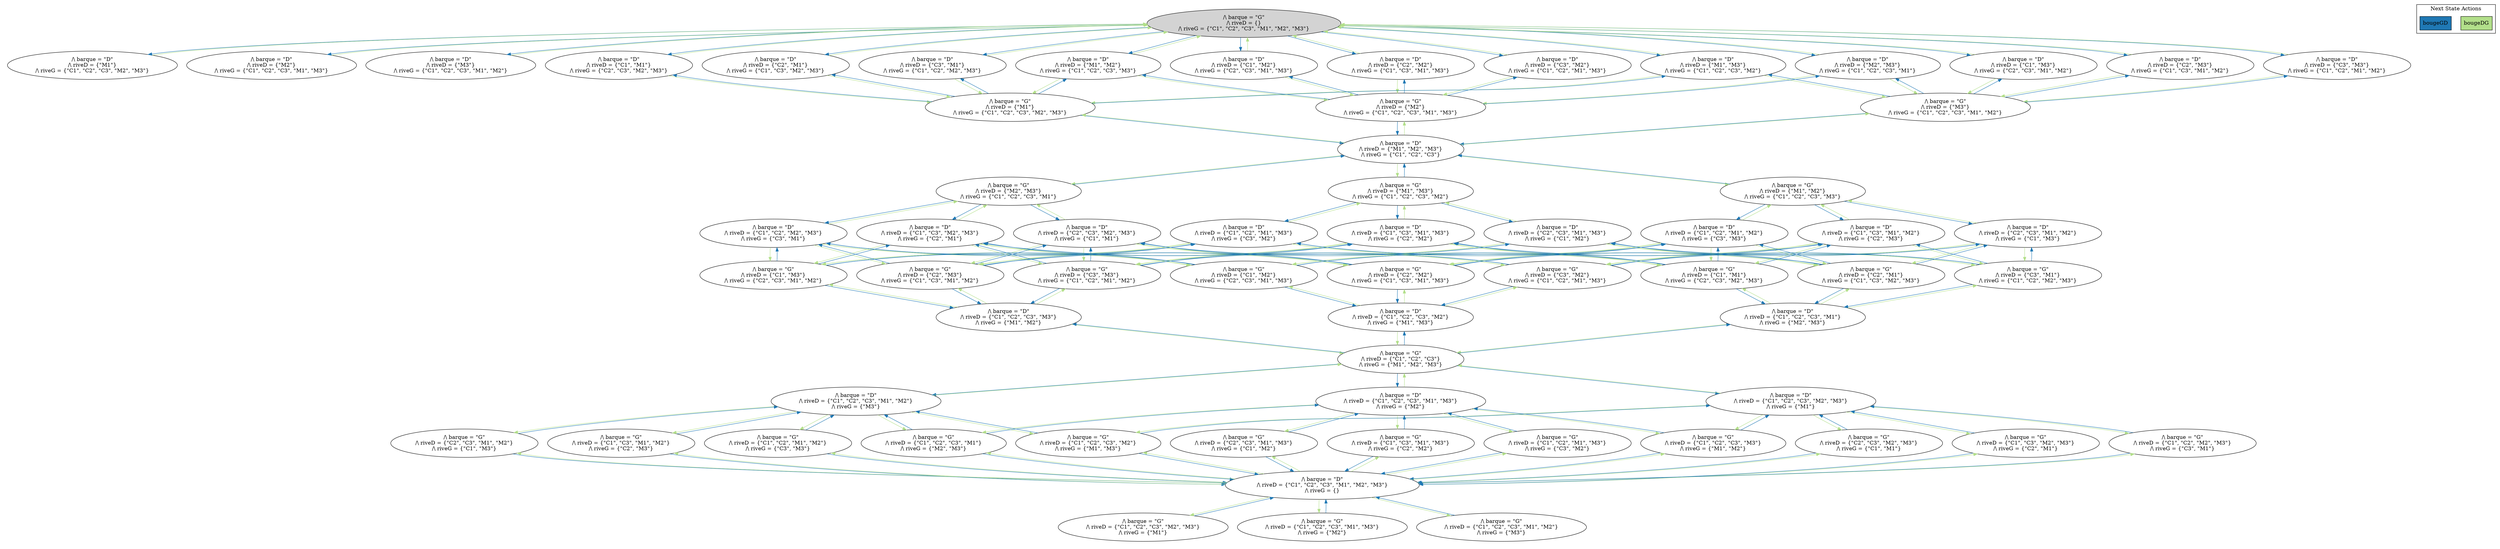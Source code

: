 strict digraph DiskGraph {
edge [colorscheme="paired12"]
nodesep=0.35;
subgraph cluster_graph {
color="white";
-6601581011503090288 [label="/\\ barque = \"G\"\n/\\ riveD = {}\n/\\ riveG = {\"C1\", \"C2\", \"C3\", \"M1\", \"M2\", \"M3\"}",style = filled]
-6601581011503090288 -> 2125463023998704170 [label="",color="2",fontcolor="2"];
2125463023998704170 [label="/\\ barque = \"D\"\n/\\ riveD = {\"M1\"}\n/\\ riveG = {\"C1\", \"C2\", \"C3\", \"M2\", \"M3\"}"];
-6601581011503090288 -> 3467796236491099820 [label="",color="2",fontcolor="2"];
3467796236491099820 [label="/\\ barque = \"D\"\n/\\ riveD = {\"M2\"}\n/\\ riveG = {\"C1\", \"C2\", \"C3\", \"M1\", \"M3\"}"];
2125463023998704170 -> -6601581011503090288 [label="",color="3",fontcolor="3"];
-6601581011503090288 -> 692787555284147709 [label="",color="2",fontcolor="2"];
692787555284147709 [label="/\\ barque = \"D\"\n/\\ riveD = {\"M3\"}\n/\\ riveG = {\"C1\", \"C2\", \"C3\", \"M1\", \"M2\"}"];
-6601581011503090288 -> 2388905755762996682 [label="",color="2",fontcolor="2"];
2388905755762996682 [label="/\\ barque = \"D\"\n/\\ riveD = {\"C1\", \"M1\"}\n/\\ riveG = {\"C2\", \"C3\", \"M2\", \"M3\"}"];
-6601581011503090288 -> -7692309835733524029 [label="",color="2",fontcolor="2"];
-7692309835733524029 [label="/\\ barque = \"D\"\n/\\ riveD = {\"C1\", \"M2\"}\n/\\ riveG = {\"C2\", \"C3\", \"M1\", \"M3\"}"];
-6601581011503090288 -> 463371576276768850 [label="",color="2",fontcolor="2"];
463371576276768850 [label="/\\ barque = \"D\"\n/\\ riveD = {\"C1\", \"M3\"}\n/\\ riveG = {\"C2\", \"C3\", \"M1\", \"M2\"}"];
3467796236491099820 -> -6601581011503090288 [label="",color="3",fontcolor="3"];
-6601581011503090288 -> -6217079017023172415 [label="",color="2",fontcolor="2"];
-6217079017023172415 [label="/\\ barque = \"D\"\n/\\ riveD = {\"C2\", \"M1\"}\n/\\ riveG = {\"C1\", \"C3\", \"M2\", \"M3\"}"];
-6601581011503090288 -> 2134717526338372808 [label="",color="2",fontcolor="2"];
2134717526338372808 [label="/\\ barque = \"D\"\n/\\ riveD = {\"C2\", \"M2\"}\n/\\ riveG = {\"C1\", \"C3\", \"M1\", \"M3\"}"];
-6601581011503090288 -> -8146625470023959207 [label="",color="2",fontcolor="2"];
-8146625470023959207 [label="/\\ barque = \"D\"\n/\\ riveD = {\"C2\", \"M3\"}\n/\\ riveG = {\"C1\", \"C3\", \"M1\", \"M2\"}"];
-6601581011503090288 -> -5723580940320223829 [label="",color="2",fontcolor="2"];
-5723580940320223829 [label="/\\ barque = \"D\"\n/\\ riveD = {\"C3\", \"M1\"}\n/\\ riveG = {\"C1\", \"C2\", \"M2\", \"M3\"}"];
-6601581011503090288 -> 326991050838890914 [label="",color="2",fontcolor="2"];
326991050838890914 [label="/\\ barque = \"D\"\n/\\ riveD = {\"C3\", \"M2\"}\n/\\ riveG = {\"C1\", \"C2\", \"M1\", \"M3\"}"];
692787555284147709 -> -6601581011503090288 [label="",color="3",fontcolor="3"];
-6601581011503090288 -> -7505000653151100877 [label="",color="2",fontcolor="2"];
-7505000653151100877 [label="/\\ barque = \"D\"\n/\\ riveD = {\"C3\", \"M3\"}\n/\\ riveG = {\"C1\", \"C2\", \"M1\", \"M2\"}"];
-6601581011503090288 -> 4804211333745119206 [label="",color="2",fontcolor="2"];
4804211333745119206 [label="/\\ barque = \"D\"\n/\\ riveD = {\"M1\", \"M2\"}\n/\\ riveG = {\"C1\", \"C2\", \"C3\", \"M3\"}"];
-6601581011503090288 -> -3316151488175540617 [label="",color="2",fontcolor="2"];
-3316151488175540617 [label="/\\ barque = \"D\"\n/\\ riveD = {\"M1\", \"M3\"}\n/\\ riveG = {\"C1\", \"C2\", \"C3\", \"M2\"}"];
-6601581011503090288 -> -7260549475328818300 [label="",color="2",fontcolor="2"];
-7260549475328818300 [label="/\\ barque = \"D\"\n/\\ riveD = {\"M2\", \"M3\"}\n/\\ riveG = {\"C1\", \"C2\", \"C3\", \"M1\"}"];
2388905755762996682 -> 8421543176951160806 [label="",color="3",fontcolor="3"];
8421543176951160806 [label="/\\ barque = \"G\"\n/\\ riveD = {\"M1\"}\n/\\ riveG = {\"C1\", \"C2\", \"C3\", \"M2\", \"M3\"}"];
2388905755762996682 -> -6601581011503090288 [label="",color="3",fontcolor="3"];
-7692309835733524029 -> 6449273346258324320 [label="",color="3",fontcolor="3"];
6449273346258324320 [label="/\\ barque = \"G\"\n/\\ riveD = {\"M2\"}\n/\\ riveG = {\"C1\", \"C2\", \"C3\", \"M1\", \"M3\"}"];
-7692309835733524029 -> -6601581011503090288 [label="",color="3",fontcolor="3"];
463371576276768850 -> 6934764018098214961 [label="",color="3",fontcolor="3"];
6934764018098214961 [label="/\\ barque = \"G\"\n/\\ riveD = {\"M3\"}\n/\\ riveG = {\"C1\", \"C2\", \"C3\", \"M1\", \"M2\"}"];
463371576276768850 -> -6601581011503090288 [label="",color="3",fontcolor="3"];
-6217079017023172415 -> 8421543176951160806 [label="",color="3",fontcolor="3"];
-6217079017023172415 -> -6601581011503090288 [label="",color="3",fontcolor="3"];
2134717526338372808 -> 6449273346258324320 [label="",color="3",fontcolor="3"];
2134717526338372808 -> -6601581011503090288 [label="",color="3",fontcolor="3"];
-8146625470023959207 -> 6934764018098214961 [label="",color="3",fontcolor="3"];
-8146625470023959207 -> -6601581011503090288 [label="",color="3",fontcolor="3"];
-5723580940320223829 -> 8421543176951160806 [label="",color="3",fontcolor="3"];
-5723580940320223829 -> -6601581011503090288 [label="",color="3",fontcolor="3"];
326991050838890914 -> 6449273346258324320 [label="",color="3",fontcolor="3"];
326991050838890914 -> -6601581011503090288 [label="",color="3",fontcolor="3"];
-7505000653151100877 -> 6934764018098214961 [label="",color="3",fontcolor="3"];
-7505000653151100877 -> -6601581011503090288 [label="",color="3",fontcolor="3"];
4804211333745119206 -> 6449273346258324320 [label="",color="3",fontcolor="3"];
4804211333745119206 -> 8421543176951160806 [label="",color="3",fontcolor="3"];
4804211333745119206 -> -6601581011503090288 [label="",color="3",fontcolor="3"];
-3316151488175540617 -> 6934764018098214961 [label="",color="3",fontcolor="3"];
-3316151488175540617 -> 8421543176951160806 [label="",color="3",fontcolor="3"];
-3316151488175540617 -> -6601581011503090288 [label="",color="3",fontcolor="3"];
-7260549475328818300 -> 6934764018098214961 [label="",color="3",fontcolor="3"];
-7260549475328818300 -> 6449273346258324320 [label="",color="3",fontcolor="3"];
-7260549475328818300 -> -6601581011503090288 [label="",color="3",fontcolor="3"];
8421543176951160806 -> 2388905755762996682 [label="",color="2",fontcolor="2"];
8421543176951160806 -> -6217079017023172415 [label="",color="2",fontcolor="2"];
8421543176951160806 -> -5723580940320223829 [label="",color="2",fontcolor="2"];
8421543176951160806 -> 4804211333745119206 [label="",color="2",fontcolor="2"];
6449273346258324320 -> -7692309835733524029 [label="",color="2",fontcolor="2"];
8421543176951160806 -> -3316151488175540617 [label="",color="2",fontcolor="2"];
6449273346258324320 -> 2134717526338372808 [label="",color="2",fontcolor="2"];
6449273346258324320 -> 326991050838890914 [label="",color="2",fontcolor="2"];
6449273346258324320 -> 4804211333745119206 [label="",color="2",fontcolor="2"];
6449273346258324320 -> -7260549475328818300 [label="",color="2",fontcolor="2"];
8421543176951160806 -> 3259875931295873524 [label="",color="2",fontcolor="2"];
3259875931295873524 [label="/\\ barque = \"D\"\n/\\ riveD = {\"M1\", \"M2\", \"M3\"}\n/\\ riveG = {\"C1\", \"C2\", \"C3\"}"];
6449273346258324320 -> 3259875931295873524 [label="",color="2",fontcolor="2"];
6934764018098214961 -> 463371576276768850 [label="",color="2",fontcolor="2"];
6934764018098214961 -> -8146625470023959207 [label="",color="2",fontcolor="2"];
6934764018098214961 -> -7505000653151100877 [label="",color="2",fontcolor="2"];
3259875931295873524 -> -964574037982132664 [label="",color="3",fontcolor="3"];
-964574037982132664 [label="/\\ barque = \"G\"\n/\\ riveD = {\"M2\", \"M3\"}\n/\\ riveG = {\"C1\", \"C2\", \"C3\", \"M1\"}"];
6934764018098214961 -> -3316151488175540617 [label="",color="2",fontcolor="2"];
3259875931295873524 -> -5162580414999841861 [label="",color="3",fontcolor="3"];
-5162580414999841861 [label="/\\ barque = \"G\"\n/\\ riveD = {\"M1\", \"M3\"}\n/\\ riveG = {\"C1\", \"C2\", \"C3\", \"M2\"}"];
6934764018098214961 -> -7260549475328818300 [label="",color="2",fontcolor="2"];
3259875931295873524 -> 3101715140495198762 [label="",color="3",fontcolor="3"];
3101715140495198762 [label="/\\ barque = \"G\"\n/\\ riveD = {\"M1\", \"M2\"}\n/\\ riveG = {\"C1\", \"C2\", \"C3\", \"M3\"}"];
3259875931295873524 -> 6934764018098214961 [label="",color="3",fontcolor="3"];
3259875931295873524 -> 6449273346258324320 [label="",color="3",fontcolor="3"];
3259875931295873524 -> 8421543176951160806 [label="",color="3",fontcolor="3"];
6934764018098214961 -> 3259875931295873524 [label="",color="2",fontcolor="2"];
-964574037982132664 -> 3259875931295873524 [label="",color="2",fontcolor="2"];
-964574037982132664 -> -7852785505958573241 [label="",color="2",fontcolor="2"];
-7852785505958573241 [label="/\\ barque = \"D\"\n/\\ riveD = {\"C1\", \"C2\", \"M2\", \"M3\"}\n/\\ riveG = {\"C3\", \"M1\"}"];
-5162580414999841861 -> 3259875931295873524 [label="",color="2",fontcolor="2"];
-964574037982132664 -> -68291203943479488 [label="",color="2",fontcolor="2"];
-68291203943479488 [label="/\\ barque = \"D\"\n/\\ riveD = {\"C1\", \"C3\", \"M2\", \"M3\"}\n/\\ riveG = {\"C2\", \"M1\"}"];
-5162580414999841861 -> -2330250182128914019 [label="",color="2",fontcolor="2"];
-2330250182128914019 [label="/\\ barque = \"D\"\n/\\ riveD = {\"C1\", \"C2\", \"M1\", \"M3\"}\n/\\ riveG = {\"C3\", \"M2\"}"];
-5162580414999841861 -> -5503005681793352294 [label="",color="2",fontcolor="2"];
-5503005681793352294 [label="/\\ barque = \"D\"\n/\\ riveD = {\"C1\", \"C3\", \"M1\", \"M3\"}\n/\\ riveG = {\"C2\", \"M2\"}"];
-964574037982132664 -> -3291464382630014010 [label="",color="2",fontcolor="2"];
-3291464382630014010 [label="/\\ barque = \"D\"\n/\\ riveD = {\"C2\", \"C3\", \"M2\", \"M3\"}\n/\\ riveG = {\"C1\", \"M1\"}"];
-5162580414999841861 -> -6990050155251193572 [label="",color="2",fontcolor="2"];
-6990050155251193572 [label="/\\ barque = \"D\"\n/\\ riveD = {\"C2\", \"C3\", \"M1\", \"M3\"}\n/\\ riveG = {\"C1\", \"M2\"}"];
3101715140495198762 -> 3259875931295873524 [label="",color="2",fontcolor="2"];
3101715140495198762 -> -3051998667432528700 [label="",color="2",fontcolor="2"];
-3051998667432528700 [label="/\\ barque = \"D\"\n/\\ riveD = {\"C1\", \"C2\", \"M1\", \"M2\"}\n/\\ riveG = {\"C3\", \"M3\"}"];
-7852785505958573241 -> -964574037982132664 [label="",color="3",fontcolor="3"];
3101715140495198762 -> -5067337024405669693 [label="",color="2",fontcolor="2"];
-5067337024405669693 [label="/\\ barque = \"D\"\n/\\ riveD = {\"C1\", \"C3\", \"M1\", \"M2\"}\n/\\ riveG = {\"C2\", \"M3\"}"];
-7852785505958573241 -> -1778601956274587499 [label="",color="3",fontcolor="3"];
-1778601956274587499 [label="/\\ barque = \"G\"\n/\\ riveD = {\"C2\", \"M3\"}\n/\\ riveG = {\"C1\", \"C3\", \"M1\", \"M2\"}"];
3101715140495198762 -> -7714089172510970811 [label="",color="2",fontcolor="2"];
-7714089172510970811 [label="/\\ barque = \"D\"\n/\\ riveD = {\"C2\", \"C3\", \"M1\", \"M2\"}\n/\\ riveG = {\"C1\", \"M3\"}"];
-7852785505958573241 -> 8358812824819024132 [label="",color="3",fontcolor="3"];
8358812824819024132 [label="/\\ barque = \"G\"\n/\\ riveD = {\"C2\", \"M2\"}\n/\\ riveG = {\"C1\", \"C3\", \"M1\", \"M3\"}"];
-7852785505958573241 -> 8056451841600200094 [label="",color="3",fontcolor="3"];
8056451841600200094 [label="/\\ barque = \"G\"\n/\\ riveD = {\"C1\", \"M3\"}\n/\\ riveG = {\"C2\", \"C3\", \"M1\", \"M2\"}"];
-7852785505958573241 -> -243456852833180657 [label="",color="3",fontcolor="3"];
-243456852833180657 [label="/\\ barque = \"G\"\n/\\ riveD = {\"C1\", \"M2\"}\n/\\ riveG = {\"C2\", \"C3\", \"M1\", \"M3\"}"];
-68291203943479488 -> -964574037982132664 [label="",color="3",fontcolor="3"];
-68291203943479488 -> -110166569082362369 [label="",color="3",fontcolor="3"];
-110166569082362369 [label="/\\ barque = \"G\"\n/\\ riveD = {\"C3\", \"M3\"}\n/\\ riveG = {\"C1\", \"C2\", \"M1\", \"M2\"}"];
-68291203943479488 -> 7866039352040201326 [label="",color="3",fontcolor="3"];
7866039352040201326 [label="/\\ barque = \"G\"\n/\\ riveD = {\"C3\", \"M2\"}\n/\\ riveG = {\"C1\", \"C2\", \"M1\", \"M3\"}"];
-2330250182128914019 -> -5162580414999841861 [label="",color="3",fontcolor="3"];
-68291203943479488 -> 8056451841600200094 [label="",color="3",fontcolor="3"];
-2330250182128914019 -> -1778601956274587499 [label="",color="3",fontcolor="3"];
-68291203943479488 -> -243456852833180657 [label="",color="3",fontcolor="3"];
-2330250182128914019 -> -4604928216695646963 [label="",color="3",fontcolor="3"];
-4604928216695646963 [label="/\\ barque = \"G\"\n/\\ riveD = {\"C2\", \"M1\"}\n/\\ riveG = {\"C1\", \"C3\", \"M2\", \"M3\"}"];
-2330250182128914019 -> 8056451841600200094 [label="",color="3",fontcolor="3"];
-2330250182128914019 -> 5226256519070347270 [label="",color="3",fontcolor="3"];
5226256519070347270 [label="/\\ barque = \"G\"\n/\\ riveD = {\"C1\", \"M1\"}\n/\\ riveG = {\"C2\", \"C3\", \"M2\", \"M3\"}"];
-5503005681793352294 -> -5162580414999841861 [label="",color="3",fontcolor="3"];
-5503005681793352294 -> -110166569082362369 [label="",color="3",fontcolor="3"];
-5503005681793352294 -> -2796246325712779161 [label="",color="3",fontcolor="3"];
-2796246325712779161 [label="/\\ barque = \"G\"\n/\\ riveD = {\"C3\", \"M1\"}\n/\\ riveG = {\"C1\", \"C2\", \"M2\", \"M3\"}"];
-3291464382630014010 -> -964574037982132664 [label="",color="3",fontcolor="3"];
-5503005681793352294 -> 8056451841600200094 [label="",color="3",fontcolor="3"];
-3291464382630014010 -> -110166569082362369 [label="",color="3",fontcolor="3"];
-5503005681793352294 -> 5226256519070347270 [label="",color="3",fontcolor="3"];
-3291464382630014010 -> 7866039352040201326 [label="",color="3",fontcolor="3"];
-3291464382630014010 -> -1778601956274587499 [label="",color="3",fontcolor="3"];
-3291464382630014010 -> 8358812824819024132 [label="",color="3",fontcolor="3"];
-6990050155251193572 -> -5162580414999841861 [label="",color="3",fontcolor="3"];
-6990050155251193572 -> -110166569082362369 [label="",color="3",fontcolor="3"];
-6990050155251193572 -> -2796246325712779161 [label="",color="3",fontcolor="3"];
-3051998667432528700 -> 3101715140495198762 [label="",color="3",fontcolor="3"];
-6990050155251193572 -> -1778601956274587499 [label="",color="3",fontcolor="3"];
-3051998667432528700 -> 8358812824819024132 [label="",color="3",fontcolor="3"];
-6990050155251193572 -> -4604928216695646963 [label="",color="3",fontcolor="3"];
-3051998667432528700 -> -4604928216695646963 [label="",color="3",fontcolor="3"];
-3051998667432528700 -> -243456852833180657 [label="",color="3",fontcolor="3"];
-3051998667432528700 -> 5226256519070347270 [label="",color="3",fontcolor="3"];
-5067337024405669693 -> 3101715140495198762 [label="",color="3",fontcolor="3"];
-5067337024405669693 -> 7866039352040201326 [label="",color="3",fontcolor="3"];
-5067337024405669693 -> -2796246325712779161 [label="",color="3",fontcolor="3"];
-1778601956274587499 -> 7890109330712595400 [label="",color="2",fontcolor="2"];
7890109330712595400 [label="/\\ barque = \"D\"\n/\\ riveD = {\"C1\", \"C2\", \"C3\", \"M3\"}\n/\\ riveG = {\"M1\", \"M2\"}"];
-5067337024405669693 -> -243456852833180657 [label="",color="3",fontcolor="3"];
-1778601956274587499 -> -2330250182128914019 [label="",color="2",fontcolor="2"];
-5067337024405669693 -> 5226256519070347270 [label="",color="3",fontcolor="3"];
-1778601956274587499 -> -7852785505958573241 [label="",color="2",fontcolor="2"];
-1778601956274587499 -> -6990050155251193572 [label="",color="2",fontcolor="2"];
-1778601956274587499 -> -3291464382630014010 [label="",color="2",fontcolor="2"];
-7714089172510970811 -> 3101715140495198762 [label="",color="3",fontcolor="3"];
-7714089172510970811 -> 7866039352040201326 [label="",color="3",fontcolor="3"];
-7714089172510970811 -> -2796246325712779161 [label="",color="3",fontcolor="3"];
8358812824819024132 -> 7454330456008543889 [label="",color="2",fontcolor="2"];
7454330456008543889 [label="/\\ barque = \"D\"\n/\\ riveD = {\"C1\", \"C2\", \"C3\", \"M2\"}\n/\\ riveG = {\"M1\", \"M3\"}"];
8358812824819024132 -> -3051998667432528700 [label="",color="2",fontcolor="2"];
8358812824819024132 -> -7852785505958573241 [label="",color="2",fontcolor="2"];
8358812824819024132 -> -7714089172510970811 [label="",color="2",fontcolor="2"];
8358812824819024132 -> -3291464382630014010 [label="",color="2",fontcolor="2"];
-7714089172510970811 -> 8358812824819024132 [label="",color="3",fontcolor="3"];
-7714089172510970811 -> -4604928216695646963 [label="",color="3",fontcolor="3"];
8056451841600200094 -> 7890109330712595400 [label="",color="2",fontcolor="2"];
-243456852833180657 -> 7454330456008543889 [label="",color="2",fontcolor="2"];
8056451841600200094 -> -2330250182128914019 [label="",color="2",fontcolor="2"];
-243456852833180657 -> -3051998667432528700 [label="",color="2",fontcolor="2"];
8056451841600200094 -> -7852785505958573241 [label="",color="2",fontcolor="2"];
-243456852833180657 -> -7852785505958573241 [label="",color="2",fontcolor="2"];
8056451841600200094 -> -5503005681793352294 [label="",color="2",fontcolor="2"];
-243456852833180657 -> -5067337024405669693 [label="",color="2",fontcolor="2"];
8056451841600200094 -> -68291203943479488 [label="",color="2",fontcolor="2"];
-243456852833180657 -> -68291203943479488 [label="",color="2",fontcolor="2"];
-110166569082362369 -> 7890109330712595400 [label="",color="2",fontcolor="2"];
-110166569082362369 -> -5503005681793352294 [label="",color="2",fontcolor="2"];
7866039352040201326 -> 7454330456008543889 [label="",color="2",fontcolor="2"];
-110166569082362369 -> -68291203943479488 [label="",color="2",fontcolor="2"];
7866039352040201326 -> -5067337024405669693 [label="",color="2",fontcolor="2"];
-110166569082362369 -> -6990050155251193572 [label="",color="2",fontcolor="2"];
7866039352040201326 -> -68291203943479488 [label="",color="2",fontcolor="2"];
-110166569082362369 -> -3291464382630014010 [label="",color="2",fontcolor="2"];
7866039352040201326 -> -7714089172510970811 [label="",color="2",fontcolor="2"];
7866039352040201326 -> -3291464382630014010 [label="",color="2",fontcolor="2"];
-4604928216695646963 -> 2233556282721951759 [label="",color="2",fontcolor="2"];
2233556282721951759 [label="/\\ barque = \"D\"\n/\\ riveD = {\"C1\", \"C2\", \"C3\", \"M1\"}\n/\\ riveG = {\"M2\", \"M3\"}"];
-4604928216695646963 -> -3051998667432528700 [label="",color="2",fontcolor="2"];
5226256519070347270 -> 2233556282721951759 [label="",color="2",fontcolor="2"];
-4604928216695646963 -> -2330250182128914019 [label="",color="2",fontcolor="2"];
5226256519070347270 -> -3051998667432528700 [label="",color="2",fontcolor="2"];
-4604928216695646963 -> -7714089172510970811 [label="",color="2",fontcolor="2"];
5226256519070347270 -> -2330250182128914019 [label="",color="2",fontcolor="2"];
-4604928216695646963 -> -6990050155251193572 [label="",color="2",fontcolor="2"];
5226256519070347270 -> -5067337024405669693 [label="",color="2",fontcolor="2"];
5226256519070347270 -> -5503005681793352294 [label="",color="2",fontcolor="2"];
-2796246325712779161 -> 2233556282721951759 [label="",color="2",fontcolor="2"];
-2796246325712779161 -> -5067337024405669693 [label="",color="2",fontcolor="2"];
7890109330712595400 -> 6602374213058044996 [label="",color="3",fontcolor="3"];
6602374213058044996 [label="/\\ barque = \"G\"\n/\\ riveD = {\"C1\", \"C2\", \"C3\"}\n/\\ riveG = {\"M1\", \"M2\", \"M3\"}"];
-2796246325712779161 -> -5503005681793352294 [label="",color="2",fontcolor="2"];
7890109330712595400 -> -110166569082362369 [label="",color="3",fontcolor="3"];
-2796246325712779161 -> -7714089172510970811 [label="",color="2",fontcolor="2"];
7890109330712595400 -> -1778601956274587499 [label="",color="3",fontcolor="3"];
-2796246325712779161 -> -6990050155251193572 [label="",color="2",fontcolor="2"];
7890109330712595400 -> 8056451841600200094 [label="",color="3",fontcolor="3"];
7454330456008543889 -> 6602374213058044996 [label="",color="3",fontcolor="3"];
2233556282721951759 -> 6602374213058044996 [label="",color="3",fontcolor="3"];
7454330456008543889 -> 7866039352040201326 [label="",color="3",fontcolor="3"];
2233556282721951759 -> -2796246325712779161 [label="",color="3",fontcolor="3"];
7454330456008543889 -> 8358812824819024132 [label="",color="3",fontcolor="3"];
2233556282721951759 -> -4604928216695646963 [label="",color="3",fontcolor="3"];
7454330456008543889 -> -243456852833180657 [label="",color="3",fontcolor="3"];
2233556282721951759 -> 5226256519070347270 [label="",color="3",fontcolor="3"];
6602374213058044996 -> 2233556282721951759 [label="",color="2",fontcolor="2"];
6602374213058044996 -> 7454330456008543889 [label="",color="2",fontcolor="2"];
6602374213058044996 -> 7890109330712595400 [label="",color="2",fontcolor="2"];
6602374213058044996 -> 8698177309303915222 [label="",color="2",fontcolor="2"];
8698177309303915222 [label="/\\ barque = \"D\"\n/\\ riveD = {\"C1\", \"C2\", \"C3\", \"M1\", \"M2\"}\n/\\ riveG = {\"M3\"}"];
6602374213058044996 -> 434987634719852474 [label="",color="2",fontcolor="2"];
434987634719852474 [label="/\\ barque = \"D\"\n/\\ riveD = {\"C1\", \"C2\", \"C3\", \"M1\", \"M3\"}\n/\\ riveG = {\"M2\"}"];
8698177309303915222 -> -192967068433667703 [label="",color="3",fontcolor="3"];
-192967068433667703 [label="/\\ barque = \"G\"\n/\\ riveD = {\"C2\", \"C3\", \"M1\", \"M2\"}\n/\\ riveG = {\"C1\", \"M3\"}"];
6602374213058044996 -> 1737713268531513425 [label="",color="2",fontcolor="2"];
1737713268531513425 [label="/\\ barque = \"D\"\n/\\ riveD = {\"C1\", \"C2\", \"C3\", \"M2\", \"M3\"}\n/\\ riveG = {\"M1\"}"];
8698177309303915222 -> -3455019098369475313 [label="",color="3",fontcolor="3"];
-3455019098369475313 [label="/\\ barque = \"G\"\n/\\ riveD = {\"C1\", \"C3\", \"M1\", \"M2\"}\n/\\ riveG = {\"C2\", \"M3\"}"];
434987634719852474 -> -622015895560721200 [label="",color="3",fontcolor="3"];
-622015895560721200 [label="/\\ barque = \"G\"\n/\\ riveD = {\"C2\", \"C3\", \"M1\", \"M3\"}\n/\\ riveG = {\"C1\", \"M2\"}"];
8698177309303915222 -> -4898400321206374136 [label="",color="3",fontcolor="3"];
-4898400321206374136 [label="/\\ barque = \"G\"\n/\\ riveD = {\"C1\", \"C2\", \"M1\", \"M2\"}\n/\\ riveG = {\"C3\", \"M3\"}"];
434987634719852474 -> -2737879883108419498 [label="",color="3",fontcolor="3"];
-2737879883108419498 [label="/\\ barque = \"G\"\n/\\ riveD = {\"C1\", \"C3\", \"M1\", \"M3\"}\n/\\ riveG = {\"C2\", \"M2\"}"];
8698177309303915222 -> 1068311557640915805 [label="",color="3",fontcolor="3"];
1068311557640915805 [label="/\\ barque = \"G\"\n/\\ riveD = {\"C1\", \"C2\", \"C3\", \"M2\"}\n/\\ riveG = {\"M1\", \"M3\"}"];
434987634719852474 -> -5329671012369238959 [label="",color="3",fontcolor="3"];
-5329671012369238959 [label="/\\ barque = \"G\"\n/\\ riveD = {\"C1\", \"C2\", \"M1\", \"M3\"}\n/\\ riveG = {\"C3\", \"M2\"}"];
8698177309303915222 -> 8601684142689199555 [label="",color="3",fontcolor="3"];
8601684142689199555 [label="/\\ barque = \"G\"\n/\\ riveD = {\"C1\", \"C2\", \"C3\", \"M1\"}\n/\\ riveG = {\"M2\", \"M3\"}"];
434987634719852474 -> 351053294342032900 [label="",color="3",fontcolor="3"];
351053294342032900 [label="/\\ barque = \"G\"\n/\\ riveD = {\"C1\", \"C2\", \"C3\", \"M3\"}\n/\\ riveG = {\"M1\", \"M2\"}"];
434987634719852474 -> 8601684142689199555 [label="",color="3",fontcolor="3"];
8698177309303915222 -> 6602374213058044996 [label="",color="3",fontcolor="3"];
434987634719852474 -> 6602374213058044996 [label="",color="3",fontcolor="3"];
-192967068433667703 -> 8698177309303915222 [label="",color="2",fontcolor="2"];
1737713268531513425 -> -4903818386458372598 [label="",color="3",fontcolor="3"];
-4903818386458372598 [label="/\\ barque = \"G\"\n/\\ riveD = {\"C2\", \"C3\", \"M2\", \"M3\"}\n/\\ riveG = {\"C1\", \"M1\"}"];
-192967068433667703 -> -4576960052410742359 [label="",color="2",fontcolor="2"];
-4576960052410742359 [label="/\\ barque = \"D\"\n/\\ riveD = {\"C1\", \"C2\", \"C3\", \"M1\", \"M2\", \"M3\"}\n/\\ riveG = {}"];
1737713268531513425 -> -7589378742191390068 [label="",color="3",fontcolor="3"];
-7589378742191390068 [label="/\\ barque = \"G\"\n/\\ riveD = {\"C1\", \"C3\", \"M2\", \"M3\"}\n/\\ riveG = {\"C2\", \"M1\"}"];
-3455019098369475313 -> 8698177309303915222 [label="",color="2",fontcolor="2"];
1737713268531513425 -> -385848807996092789 [label="",color="3",fontcolor="3"];
-385848807996092789 [label="/\\ barque = \"G\"\n/\\ riveD = {\"C1\", \"C2\", \"M2\", \"M3\"}\n/\\ riveG = {\"C3\", \"M1\"}"];
-3455019098369475313 -> -4576960052410742359 [label="",color="2",fontcolor="2"];
1737713268531513425 -> 351053294342032900 [label="",color="3",fontcolor="3"];
-622015895560721200 -> 434987634719852474 [label="",color="2",fontcolor="2"];
1737713268531513425 -> 1068311557640915805 [label="",color="3",fontcolor="3"];
-622015895560721200 -> -4576960052410742359 [label="",color="2",fontcolor="2"];
-4898400321206374136 -> 8698177309303915222 [label="",color="2",fontcolor="2"];
1737713268531513425 -> 6602374213058044996 [label="",color="3",fontcolor="3"];
-4898400321206374136 -> -4576960052410742359 [label="",color="2",fontcolor="2"];
-2737879883108419498 -> 434987634719852474 [label="",color="2",fontcolor="2"];
1068311557640915805 -> 8698177309303915222 [label="",color="2",fontcolor="2"];
-2737879883108419498 -> -4576960052410742359 [label="",color="2",fontcolor="2"];
1068311557640915805 -> 1737713268531513425 [label="",color="2",fontcolor="2"];
-5329671012369238959 -> 434987634719852474 [label="",color="2",fontcolor="2"];
1068311557640915805 -> -4576960052410742359 [label="",color="2",fontcolor="2"];
-5329671012369238959 -> -4576960052410742359 [label="",color="2",fontcolor="2"];
8601684142689199555 -> 8698177309303915222 [label="",color="2",fontcolor="2"];
8601684142689199555 -> 434987634719852474 [label="",color="2",fontcolor="2"];
351053294342032900 -> 434987634719852474 [label="",color="2",fontcolor="2"];
8601684142689199555 -> -4576960052410742359 [label="",color="2",fontcolor="2"];
351053294342032900 -> 1737713268531513425 [label="",color="2",fontcolor="2"];
-4903818386458372598 -> 1737713268531513425 [label="",color="2",fontcolor="2"];
351053294342032900 -> -4576960052410742359 [label="",color="2",fontcolor="2"];
-4903818386458372598 -> -4576960052410742359 [label="",color="2",fontcolor="2"];
-4576960052410742359 -> 8195958407185796509 [label="",color="3",fontcolor="3"];
8195958407185796509 [label="/\\ barque = \"G\"\n/\\ riveD = {\"C1\", \"C2\", \"C3\", \"M2\", \"M3\"}\n/\\ riveG = {\"M1\"}"];
-7589378742191390068 -> 1737713268531513425 [label="",color="2",fontcolor="2"];
-4576960052410742359 -> 8045996635505312374 [label="",color="3",fontcolor="3"];
8045996635505312374 [label="/\\ barque = \"G\"\n/\\ riveD = {\"C1\", \"C2\", \"C3\", \"M1\", \"M3\"}\n/\\ riveG = {\"M2\"}"];
-7589378742191390068 -> -4576960052410742359 [label="",color="2",fontcolor="2"];
-4576960052410742359 -> 1231276620347475738 [label="",color="3",fontcolor="3"];
1231276620347475738 [label="/\\ barque = \"G\"\n/\\ riveD = {\"C1\", \"C2\", \"C3\", \"M1\", \"M2\"}\n/\\ riveG = {\"M3\"}"];
-385848807996092789 -> 1737713268531513425 [label="",color="2",fontcolor="2"];
-4576960052410742359 -> -4903818386458372598 [label="",color="3",fontcolor="3"];
-385848807996092789 -> -4576960052410742359 [label="",color="2",fontcolor="2"];
-4576960052410742359 -> -622015895560721200 [label="",color="3",fontcolor="3"];
-4576960052410742359 -> -192967068433667703 [label="",color="3",fontcolor="3"];
-4576960052410742359 -> -7589378742191390068 [label="",color="3",fontcolor="3"];
-4576960052410742359 -> -2737879883108419498 [label="",color="3",fontcolor="3"];
-4576960052410742359 -> -3455019098369475313 [label="",color="3",fontcolor="3"];
-4576960052410742359 -> -385848807996092789 [label="",color="3",fontcolor="3"];
-4576960052410742359 -> -5329671012369238959 [label="",color="3",fontcolor="3"];
-4576960052410742359 -> -4898400321206374136 [label="",color="3",fontcolor="3"];
-4576960052410742359 -> 351053294342032900 [label="",color="3",fontcolor="3"];
-4576960052410742359 -> 1068311557640915805 [label="",color="3",fontcolor="3"];
-4576960052410742359 -> 8601684142689199555 [label="",color="3",fontcolor="3"];
8195958407185796509 -> -4576960052410742359 [label="",color="2",fontcolor="2"];
8045996635505312374 -> -4576960052410742359 [label="",color="2",fontcolor="2"];
1231276620347475738 -> -4576960052410742359 [label="",color="2",fontcolor="2"];
{rank = same; -6601581011503090288;}
{rank = same; -7260549475328818300;4804211333745119206;2125463023998704170;-6217079017023172415;-5723580940320223829;2388905755762996682;-3316151488175540617;326991050838890914;-7692309835733524029;-8146625470023959207;692787555284147709;-7505000653151100877;3467796236491099820;2134717526338372808;463371576276768850;}
{rank = same; 8421543176951160806;6934764018098214961;6449273346258324320;}
{rank = same; 3259875931295873524;}
{rank = same; -964574037982132664;3101715140495198762;-5162580414999841861;}
{rank = same; -2330250182128914019;-5067337024405669693;-7852785505958573241;-68291203943479488;-5503005681793352294;-3051998667432528700;-7714089172510970811;-3291464382630014010;-6990050155251193572;}
{rank = same; 7866039352040201326;-4604928216695646963;-1778601956274587499;-243456852833180657;-2796246325712779161;-110166569082362369;8056451841600200094;5226256519070347270;8358812824819024132;}
{rank = same; 2233556282721951759;7890109330712595400;7454330456008543889;}
{rank = same; 6602374213058044996;}
{rank = same; 8698177309303915222;1737713268531513425;434987634719852474;}
{rank = same; -385848807996092789;-3455019098369475313;8601684142689199555;-5329671012369238959;-4898400321206374136;-2737879883108419498;-7589378742191390068;-192967068433667703;351053294342032900;-622015895560721200;1068311557640915805;-4903818386458372598;}
{rank = same; -4576960052410742359;}
{rank = same; 8195958407185796509;1231276620347475738;8045996635505312374;}
}
subgraph cluster_legend {graph[style=bold];label = "Next State Actions" style="solid"
node [ labeljust="l",colorscheme="paired12",style=filled,shape=record ]
bougeDG [label="bougeDG",fillcolor=3]
bougeGD [label="bougeGD",fillcolor=2]
}}